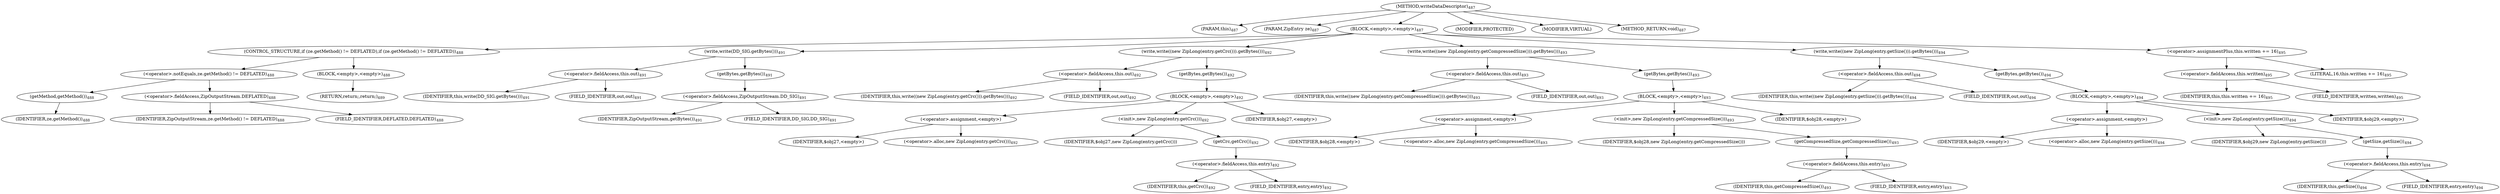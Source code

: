digraph "writeDataDescriptor" {  
"953" [label = <(METHOD,writeDataDescriptor)<SUB>487</SUB>> ]
"954" [label = <(PARAM,this)<SUB>487</SUB>> ]
"955" [label = <(PARAM,ZipEntry ze)<SUB>487</SUB>> ]
"956" [label = <(BLOCK,&lt;empty&gt;,&lt;empty&gt;)<SUB>487</SUB>> ]
"957" [label = <(CONTROL_STRUCTURE,if (ze.getMethod() != DEFLATED),if (ze.getMethod() != DEFLATED))<SUB>488</SUB>> ]
"958" [label = <(&lt;operator&gt;.notEquals,ze.getMethod() != DEFLATED)<SUB>488</SUB>> ]
"959" [label = <(getMethod,getMethod())<SUB>488</SUB>> ]
"960" [label = <(IDENTIFIER,ze,getMethod())<SUB>488</SUB>> ]
"961" [label = <(&lt;operator&gt;.fieldAccess,ZipOutputStream.DEFLATED)<SUB>488</SUB>> ]
"962" [label = <(IDENTIFIER,ZipOutputStream,ze.getMethod() != DEFLATED)<SUB>488</SUB>> ]
"963" [label = <(FIELD_IDENTIFIER,DEFLATED,DEFLATED)<SUB>488</SUB>> ]
"964" [label = <(BLOCK,&lt;empty&gt;,&lt;empty&gt;)<SUB>488</SUB>> ]
"965" [label = <(RETURN,return;,return;)<SUB>489</SUB>> ]
"966" [label = <(write,write(DD_SIG.getBytes()))<SUB>491</SUB>> ]
"967" [label = <(&lt;operator&gt;.fieldAccess,this.out)<SUB>491</SUB>> ]
"968" [label = <(IDENTIFIER,this,write(DD_SIG.getBytes()))<SUB>491</SUB>> ]
"969" [label = <(FIELD_IDENTIFIER,out,out)<SUB>491</SUB>> ]
"970" [label = <(getBytes,getBytes())<SUB>491</SUB>> ]
"971" [label = <(&lt;operator&gt;.fieldAccess,ZipOutputStream.DD_SIG)<SUB>491</SUB>> ]
"972" [label = <(IDENTIFIER,ZipOutputStream,getBytes())<SUB>491</SUB>> ]
"973" [label = <(FIELD_IDENTIFIER,DD_SIG,DD_SIG)<SUB>491</SUB>> ]
"974" [label = <(write,write((new ZipLong(entry.getCrc())).getBytes()))<SUB>492</SUB>> ]
"975" [label = <(&lt;operator&gt;.fieldAccess,this.out)<SUB>492</SUB>> ]
"976" [label = <(IDENTIFIER,this,write((new ZipLong(entry.getCrc())).getBytes()))<SUB>492</SUB>> ]
"977" [label = <(FIELD_IDENTIFIER,out,out)<SUB>492</SUB>> ]
"978" [label = <(getBytes,getBytes())<SUB>492</SUB>> ]
"979" [label = <(BLOCK,&lt;empty&gt;,&lt;empty&gt;)<SUB>492</SUB>> ]
"980" [label = <(&lt;operator&gt;.assignment,&lt;empty&gt;)> ]
"981" [label = <(IDENTIFIER,$obj27,&lt;empty&gt;)> ]
"982" [label = <(&lt;operator&gt;.alloc,new ZipLong(entry.getCrc()))<SUB>492</SUB>> ]
"983" [label = <(&lt;init&gt;,new ZipLong(entry.getCrc()))<SUB>492</SUB>> ]
"984" [label = <(IDENTIFIER,$obj27,new ZipLong(entry.getCrc()))> ]
"985" [label = <(getCrc,getCrc())<SUB>492</SUB>> ]
"986" [label = <(&lt;operator&gt;.fieldAccess,this.entry)<SUB>492</SUB>> ]
"987" [label = <(IDENTIFIER,this,getCrc())<SUB>492</SUB>> ]
"988" [label = <(FIELD_IDENTIFIER,entry,entry)<SUB>492</SUB>> ]
"989" [label = <(IDENTIFIER,$obj27,&lt;empty&gt;)> ]
"990" [label = <(write,write((new ZipLong(entry.getCompressedSize())).getBytes()))<SUB>493</SUB>> ]
"991" [label = <(&lt;operator&gt;.fieldAccess,this.out)<SUB>493</SUB>> ]
"992" [label = <(IDENTIFIER,this,write((new ZipLong(entry.getCompressedSize())).getBytes()))<SUB>493</SUB>> ]
"993" [label = <(FIELD_IDENTIFIER,out,out)<SUB>493</SUB>> ]
"994" [label = <(getBytes,getBytes())<SUB>493</SUB>> ]
"995" [label = <(BLOCK,&lt;empty&gt;,&lt;empty&gt;)<SUB>493</SUB>> ]
"996" [label = <(&lt;operator&gt;.assignment,&lt;empty&gt;)> ]
"997" [label = <(IDENTIFIER,$obj28,&lt;empty&gt;)> ]
"998" [label = <(&lt;operator&gt;.alloc,new ZipLong(entry.getCompressedSize()))<SUB>493</SUB>> ]
"999" [label = <(&lt;init&gt;,new ZipLong(entry.getCompressedSize()))<SUB>493</SUB>> ]
"1000" [label = <(IDENTIFIER,$obj28,new ZipLong(entry.getCompressedSize()))> ]
"1001" [label = <(getCompressedSize,getCompressedSize())<SUB>493</SUB>> ]
"1002" [label = <(&lt;operator&gt;.fieldAccess,this.entry)<SUB>493</SUB>> ]
"1003" [label = <(IDENTIFIER,this,getCompressedSize())<SUB>493</SUB>> ]
"1004" [label = <(FIELD_IDENTIFIER,entry,entry)<SUB>493</SUB>> ]
"1005" [label = <(IDENTIFIER,$obj28,&lt;empty&gt;)> ]
"1006" [label = <(write,write((new ZipLong(entry.getSize())).getBytes()))<SUB>494</SUB>> ]
"1007" [label = <(&lt;operator&gt;.fieldAccess,this.out)<SUB>494</SUB>> ]
"1008" [label = <(IDENTIFIER,this,write((new ZipLong(entry.getSize())).getBytes()))<SUB>494</SUB>> ]
"1009" [label = <(FIELD_IDENTIFIER,out,out)<SUB>494</SUB>> ]
"1010" [label = <(getBytes,getBytes())<SUB>494</SUB>> ]
"1011" [label = <(BLOCK,&lt;empty&gt;,&lt;empty&gt;)<SUB>494</SUB>> ]
"1012" [label = <(&lt;operator&gt;.assignment,&lt;empty&gt;)> ]
"1013" [label = <(IDENTIFIER,$obj29,&lt;empty&gt;)> ]
"1014" [label = <(&lt;operator&gt;.alloc,new ZipLong(entry.getSize()))<SUB>494</SUB>> ]
"1015" [label = <(&lt;init&gt;,new ZipLong(entry.getSize()))<SUB>494</SUB>> ]
"1016" [label = <(IDENTIFIER,$obj29,new ZipLong(entry.getSize()))> ]
"1017" [label = <(getSize,getSize())<SUB>494</SUB>> ]
"1018" [label = <(&lt;operator&gt;.fieldAccess,this.entry)<SUB>494</SUB>> ]
"1019" [label = <(IDENTIFIER,this,getSize())<SUB>494</SUB>> ]
"1020" [label = <(FIELD_IDENTIFIER,entry,entry)<SUB>494</SUB>> ]
"1021" [label = <(IDENTIFIER,$obj29,&lt;empty&gt;)> ]
"1022" [label = <(&lt;operator&gt;.assignmentPlus,this.written += 16)<SUB>495</SUB>> ]
"1023" [label = <(&lt;operator&gt;.fieldAccess,this.written)<SUB>495</SUB>> ]
"1024" [label = <(IDENTIFIER,this,this.written += 16)<SUB>495</SUB>> ]
"1025" [label = <(FIELD_IDENTIFIER,written,written)<SUB>495</SUB>> ]
"1026" [label = <(LITERAL,16,this.written += 16)<SUB>495</SUB>> ]
"1027" [label = <(MODIFIER,PROTECTED)> ]
"1028" [label = <(MODIFIER,VIRTUAL)> ]
"1029" [label = <(METHOD_RETURN,void)<SUB>487</SUB>> ]
  "953" -> "954" 
  "953" -> "955" 
  "953" -> "956" 
  "953" -> "1027" 
  "953" -> "1028" 
  "953" -> "1029" 
  "956" -> "957" 
  "956" -> "966" 
  "956" -> "974" 
  "956" -> "990" 
  "956" -> "1006" 
  "956" -> "1022" 
  "957" -> "958" 
  "957" -> "964" 
  "958" -> "959" 
  "958" -> "961" 
  "959" -> "960" 
  "961" -> "962" 
  "961" -> "963" 
  "964" -> "965" 
  "966" -> "967" 
  "966" -> "970" 
  "967" -> "968" 
  "967" -> "969" 
  "970" -> "971" 
  "971" -> "972" 
  "971" -> "973" 
  "974" -> "975" 
  "974" -> "978" 
  "975" -> "976" 
  "975" -> "977" 
  "978" -> "979" 
  "979" -> "980" 
  "979" -> "983" 
  "979" -> "989" 
  "980" -> "981" 
  "980" -> "982" 
  "983" -> "984" 
  "983" -> "985" 
  "985" -> "986" 
  "986" -> "987" 
  "986" -> "988" 
  "990" -> "991" 
  "990" -> "994" 
  "991" -> "992" 
  "991" -> "993" 
  "994" -> "995" 
  "995" -> "996" 
  "995" -> "999" 
  "995" -> "1005" 
  "996" -> "997" 
  "996" -> "998" 
  "999" -> "1000" 
  "999" -> "1001" 
  "1001" -> "1002" 
  "1002" -> "1003" 
  "1002" -> "1004" 
  "1006" -> "1007" 
  "1006" -> "1010" 
  "1007" -> "1008" 
  "1007" -> "1009" 
  "1010" -> "1011" 
  "1011" -> "1012" 
  "1011" -> "1015" 
  "1011" -> "1021" 
  "1012" -> "1013" 
  "1012" -> "1014" 
  "1015" -> "1016" 
  "1015" -> "1017" 
  "1017" -> "1018" 
  "1018" -> "1019" 
  "1018" -> "1020" 
  "1022" -> "1023" 
  "1022" -> "1026" 
  "1023" -> "1024" 
  "1023" -> "1025" 
}
